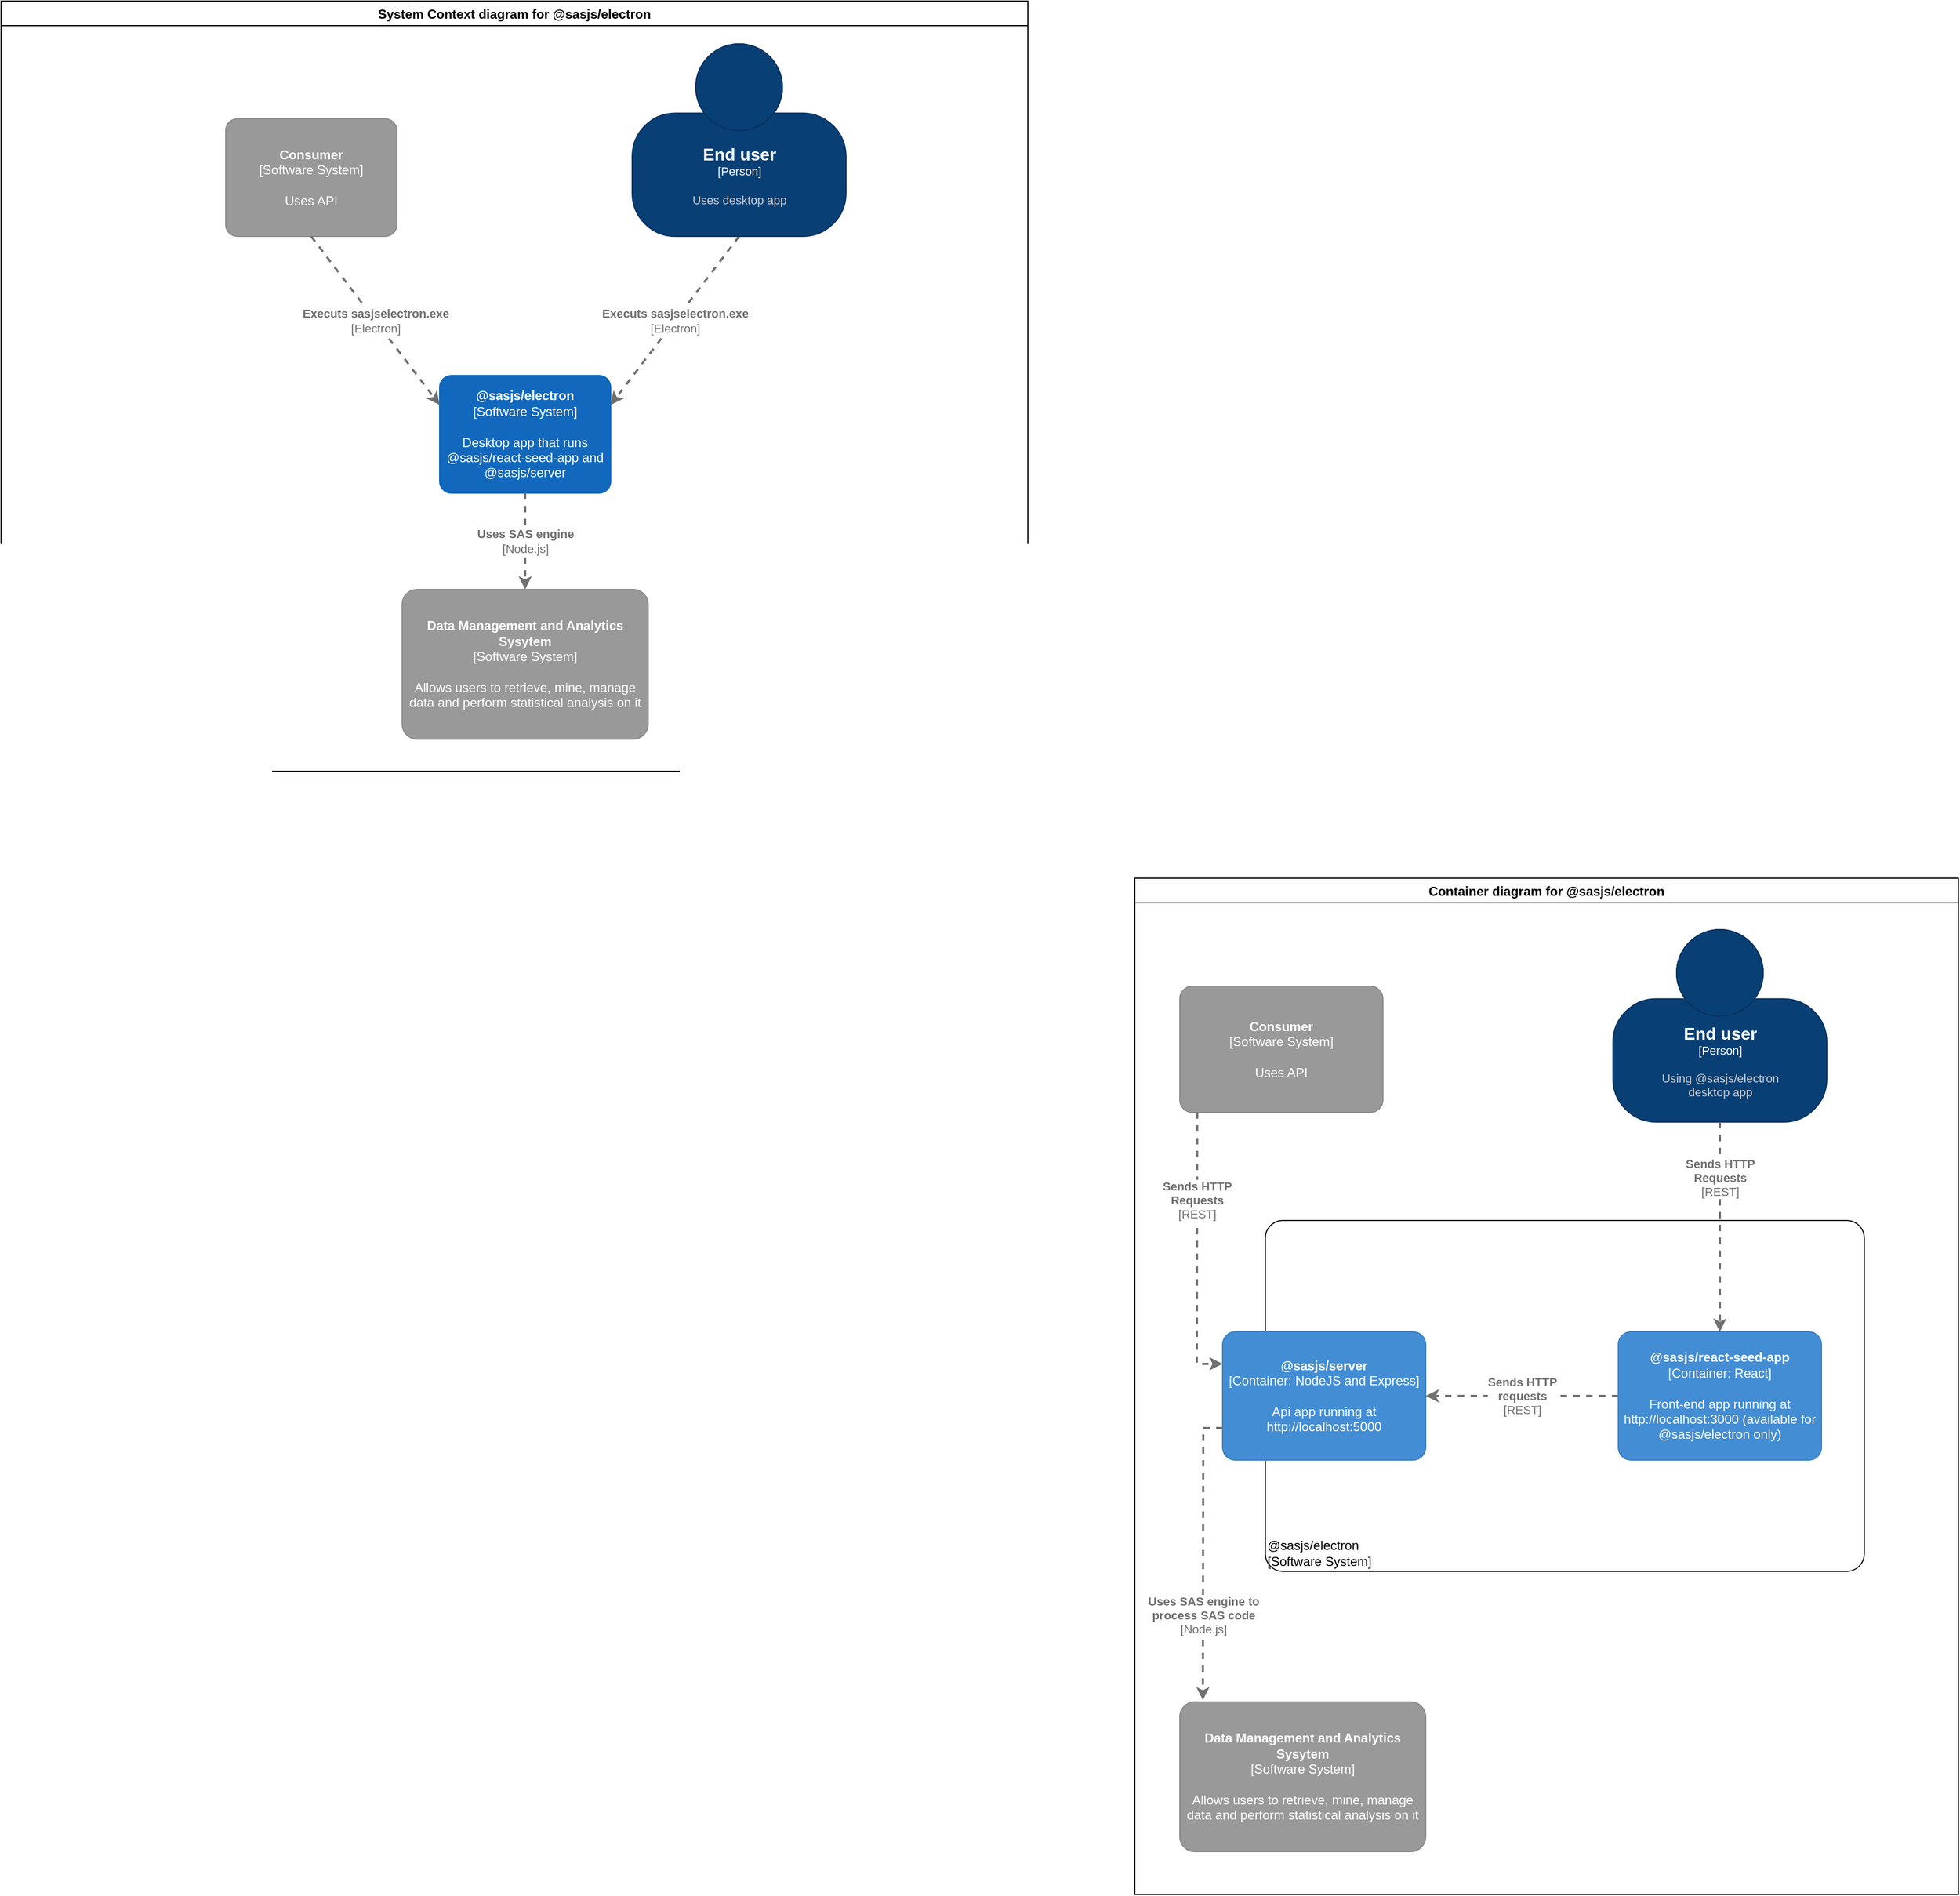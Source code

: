 <mxfile>
    <diagram id="pOPtCVnejUB5Fbz1HXnR" name="C4">
        <mxGraphModel dx="4656" dy="3758" grid="1" gridSize="10" guides="1" tooltips="1" connect="1" arrows="1" fold="1" page="1" pageScale="1" pageWidth="1100" pageHeight="850" math="0" shadow="0">
            <root>
                <mxCell id="jJNTHtZC5VIiGByQmmp6-0"/>
                <mxCell id="jJNTHtZC5VIiGByQmmp6-1" parent="jJNTHtZC5VIiGByQmmp6-0"/>
                <mxCell id="N6SJGj2_o36aXwdBNasJ-0" value="System Context diagram for @sasjs/electron" style="swimlane;" vertex="1" parent="jJNTHtZC5VIiGByQmmp6-1">
                    <mxGeometry x="70" y="-790" width="960" height="720" as="geometry"/>
                </mxCell>
                <object placeholders="1" c4Name="@sasjs/electron" c4Type="Software System" c4Description="Desktop app that runs @sasjs/react-seed-app and @sasjs/server" label="&lt;b&gt;%c4Name%&lt;/b&gt;&lt;div&gt;[%c4Type%]&lt;/div&gt;&lt;br&gt;&lt;div&gt;%c4Description%&lt;/div&gt;" id="N6SJGj2_o36aXwdBNasJ-1">
                    <mxCell style="rounded=1;whiteSpace=wrap;html=1;labelBackgroundColor=none;fillColor=#1168BD;fontColor=#ffffff;align=center;arcSize=10;strokeColor=#1168BD;metaEdit=1;metaData={&quot;c4Type&quot;:{&quot;editable&quot;:false}};points=[[0.25,0,0],[0.5,0,0],[0.75,0,0],[1,0.25,0],[1,0.5,0],[1,0.75,0],[0.75,1,0],[0.5,1,0],[0.25,1,0],[0,0.75,0],[0,0.5,0],[0,0.25,0]];" vertex="1" parent="N6SJGj2_o36aXwdBNasJ-0">
                        <mxGeometry x="410" y="350" width="160" height="110" as="geometry"/>
                    </mxCell>
                </object>
                <object placeholders="1" c4Type="Relationship" c4Technology="Electron" c4Description="Executs sasjselectron.exe" label="&lt;div style=&quot;text-align: left&quot;&gt;&lt;div style=&quot;text-align: center&quot;&gt;&lt;b&gt;%c4Description%&lt;/b&gt;&lt;/div&gt;&lt;div style=&quot;text-align: center&quot;&gt;[%c4Technology%]&lt;/div&gt;&lt;/div&gt;" id="N6SJGj2_o36aXwdBNasJ-2">
                    <mxCell style="edgeStyle=none;rounded=0;html=1;jettySize=auto;orthogonalLoop=1;strokeColor=#707070;strokeWidth=2;fontColor=#707070;jumpStyle=none;dashed=1;metaEdit=1;metaData={&quot;c4Type&quot;:{&quot;editable&quot;:false}};exitX=0.5;exitY=1;exitDx=0;exitDy=0;exitPerimeter=0;entryX=1;entryY=0.25;entryDx=0;entryDy=0;entryPerimeter=0;" edge="1" parent="N6SJGj2_o36aXwdBNasJ-0" source="N6SJGj2_o36aXwdBNasJ-3" target="N6SJGj2_o36aXwdBNasJ-1">
                        <mxGeometry width="160" relative="1" as="geometry">
                            <mxPoint x="480" y="220" as="sourcePoint"/>
                            <mxPoint x="480" y="310" as="targetPoint"/>
                        </mxGeometry>
                    </mxCell>
                </object>
                <object placeholders="1" c4Name="End user" c4Type="Person" c4Description="Uses desktop app" label="&lt;font style=&quot;font-size: 16px&quot;&gt;&lt;b&gt;%c4Name%&lt;/b&gt;&lt;/font&gt;&lt;div&gt;[%c4Type%]&lt;/div&gt;&lt;br&gt;&lt;div&gt;&lt;font style=&quot;font-size: 11px&quot;&gt;&lt;font color=&quot;#cccccc&quot;&gt;%c4Description%&lt;/font&gt;&lt;/div&gt;" id="N6SJGj2_o36aXwdBNasJ-3">
                    <mxCell style="html=1;fontSize=11;dashed=0;whitespace=wrap;fillColor=#083F75;strokeColor=#06315C;fontColor=#ffffff;shape=mxgraph.c4.person2;align=center;metaEdit=1;points=[[0.5,0,0],[1,0.5,0],[1,0.75,0],[0.75,1,0],[0.5,1,0],[0.25,1,0],[0,0.75,0],[0,0.5,0]];resizable=0;" vertex="1" parent="N6SJGj2_o36aXwdBNasJ-0">
                        <mxGeometry x="590" y="40" width="200" height="180" as="geometry"/>
                    </mxCell>
                </object>
                <object placeholders="1" c4Name="Consumer" c4Type="Software System" c4Description="Uses API" label="&lt;b&gt;%c4Name%&lt;/b&gt;&lt;div&gt;[%c4Type%]&lt;/div&gt;&lt;br&gt;&lt;div&gt;%c4Description%&lt;/div&gt;" id="N6SJGj2_o36aXwdBNasJ-4">
                    <mxCell style="rounded=1;whiteSpace=wrap;html=1;labelBackgroundColor=none;fillColor=#999999;fontColor=#ffffff;align=center;arcSize=10;strokeColor=#8A8A8A;metaEdit=1;metaData={&quot;c4Type&quot;:{&quot;editable&quot;:false}};points=[[0.25,0,0],[0.5,0,0],[0.75,0,0],[1,0.25,0],[1,0.5,0],[1,0.75,0],[0.75,1,0],[0.5,1,0],[0.25,1,0],[0,0.75,0],[0,0.5,0],[0,0.25,0]];" vertex="1" parent="N6SJGj2_o36aXwdBNasJ-0">
                        <mxGeometry x="210" y="110" width="160" height="110.0" as="geometry"/>
                    </mxCell>
                </object>
                <object placeholders="1" c4Type="Relationship" c4Technology="Electron" c4Description="Executs sasjselectron.exe" label="&lt;div style=&quot;text-align: left&quot;&gt;&lt;div style=&quot;text-align: center&quot;&gt;&lt;b&gt;%c4Description%&lt;/b&gt;&lt;/div&gt;&lt;div style=&quot;text-align: center&quot;&gt;[%c4Technology%]&lt;/div&gt;&lt;/div&gt;" id="N6SJGj2_o36aXwdBNasJ-5">
                    <mxCell style="edgeStyle=none;rounded=0;html=1;jettySize=auto;orthogonalLoop=1;strokeColor=#707070;strokeWidth=2;fontColor=#707070;jumpStyle=none;dashed=1;metaEdit=1;metaData={&quot;c4Type&quot;:{&quot;editable&quot;:false}};entryX=0;entryY=0.25;entryDx=0;entryDy=0;entryPerimeter=0;exitX=0.5;exitY=1;exitDx=0;exitDy=0;exitPerimeter=0;" edge="1" parent="N6SJGj2_o36aXwdBNasJ-0" source="N6SJGj2_o36aXwdBNasJ-4" target="N6SJGj2_o36aXwdBNasJ-1">
                        <mxGeometry width="160" relative="1" as="geometry">
                            <mxPoint x="290" y="230" as="sourcePoint"/>
                            <mxPoint x="490.5" y="360" as="targetPoint"/>
                        </mxGeometry>
                    </mxCell>
                </object>
                <object placeholders="1" c4Name="Data Management and Analytics Sysytem" c4Type="Software System" c4Description="Allows users to retrieve, mine, manage data and perform statistical analysis on it" label="&lt;b&gt;%c4Name%&lt;/b&gt;&lt;div&gt;[%c4Type%]&lt;/div&gt;&lt;br&gt;&lt;div&gt;%c4Description%&lt;/div&gt;" id="N6SJGj2_o36aXwdBNasJ-6">
                    <mxCell style="rounded=1;whiteSpace=wrap;html=1;labelBackgroundColor=none;fillColor=#999999;fontColor=#ffffff;align=center;arcSize=10;strokeColor=#8A8A8A;metaEdit=1;metaData={&quot;c4Type&quot;:{&quot;editable&quot;:false}};points=[[0.25,0,0],[0.5,0,0],[0.75,0,0],[1,0.25,0],[1,0.5,0],[1,0.75,0],[0.75,1,0],[0.5,1,0],[0.25,1,0],[0,0.75,0],[0,0.5,0],[0,0.25,0]];" vertex="1" parent="N6SJGj2_o36aXwdBNasJ-0">
                        <mxGeometry x="375" y="550" width="230" height="140" as="geometry"/>
                    </mxCell>
                </object>
                <object placeholders="1" c4Type="Relationship" c4Technology="Node.js" c4Description="Uses SAS engine" label="&lt;div style=&quot;text-align: left&quot;&gt;&lt;div style=&quot;text-align: center&quot;&gt;&lt;b&gt;%c4Description%&lt;/b&gt;&lt;/div&gt;&lt;div style=&quot;text-align: center&quot;&gt;[%c4Technology%]&lt;/div&gt;&lt;/div&gt;" id="N6SJGj2_o36aXwdBNasJ-7">
                    <mxCell style="edgeStyle=none;rounded=0;html=1;jettySize=auto;orthogonalLoop=1;strokeColor=#707070;strokeWidth=2;fontColor=#707070;jumpStyle=none;dashed=1;metaEdit=1;metaData={&quot;c4Type&quot;:{&quot;editable&quot;:false}};exitX=0.5;exitY=1;exitDx=0;exitDy=0;exitPerimeter=0;entryX=0.5;entryY=0;entryDx=0;entryDy=0;entryPerimeter=0;" edge="1" parent="N6SJGj2_o36aXwdBNasJ-0" source="N6SJGj2_o36aXwdBNasJ-1" target="N6SJGj2_o36aXwdBNasJ-6">
                        <mxGeometry width="160" relative="1" as="geometry">
                            <mxPoint x="700" y="230" as="sourcePoint"/>
                            <mxPoint x="580" y="387.5" as="targetPoint"/>
                        </mxGeometry>
                    </mxCell>
                </object>
                <mxCell id="IxEXFnW5yu4lnDkfwhdB-0" value="Container diagram for @sasjs/electron" style="swimlane;" vertex="1" parent="jJNTHtZC5VIiGByQmmp6-1">
                    <mxGeometry x="1130" y="30" width="770" height="950" as="geometry"/>
                </mxCell>
                <object placeholders="1" c4Name="@sasjs/electron" c4Type="ExecutionEnvironment" c4Application="Software System" label="&lt;div style=&quot;text-align: left&quot;&gt;%c4Name%&lt;/div&gt;&lt;div style=&quot;text-align: left&quot;&gt;[%c4Application%]&lt;/div&gt;" id="IxEXFnW5yu4lnDkfwhdB-1">
                    <mxCell style="rounded=1;whiteSpace=wrap;html=1;labelBackgroundColor=none;fillColor=#ffffff;fontColor=#000000;align=left;arcSize=5;strokeColor=#000000;verticalAlign=bottom;metaEdit=1;metaData={&quot;c4Type&quot;:{&quot;editable&quot;:false}};points=[[0.25,0,0],[0.5,0,0],[0.75,0,0],[1,0.25,0],[1,0.5,0],[1,0.75,0],[0.75,1,0],[0.5,1,0],[0.25,1,0],[0,0.75,0],[0,0.5,0],[0,0.25,0]];" vertex="1" parent="IxEXFnW5yu4lnDkfwhdB-0">
                        <mxGeometry x="122" y="320" width="560" height="328" as="geometry"/>
                    </mxCell>
                </object>
                <object placeholders="1" c4Name="Consumer" c4Type="Software System" c4Description="Uses API" label="&lt;b&gt;%c4Name%&lt;/b&gt;&lt;div&gt;[%c4Type%]&lt;/div&gt;&lt;br&gt;&lt;div&gt;%c4Description%&lt;/div&gt;" id="IxEXFnW5yu4lnDkfwhdB-2">
                    <mxCell style="rounded=1;whiteSpace=wrap;html=1;labelBackgroundColor=none;fillColor=#999999;fontColor=#ffffff;align=center;arcSize=10;strokeColor=#8A8A8A;metaEdit=1;metaData={&quot;c4Type&quot;:{&quot;editable&quot;:false}};points=[[0.25,0,0],[0.5,0,0],[0.75,0,0],[1,0.25,0],[1,0.5,0],[1,0.75,0],[0.75,1,0],[0.5,1,0],[0.25,1,0],[0,0.75,0],[0,0.5,0],[0,0.25,0]];" vertex="1" parent="IxEXFnW5yu4lnDkfwhdB-0">
                        <mxGeometry x="42" y="101" width="190" height="118" as="geometry"/>
                    </mxCell>
                </object>
                <object placeholders="1" c4Name="@sasjs/server" c4Type="Container" c4Technology="NodeJS and Express" c4Description="Api app running at http://localhost:5000" label="&lt;b&gt;%c4Name%&lt;/b&gt;&lt;div&gt;[%c4Type%: %c4Technology%]&lt;/div&gt;&lt;br&gt;&lt;div&gt;%c4Description%&lt;/div&gt;" id="IxEXFnW5yu4lnDkfwhdB-3">
                    <mxCell style="rounded=1;whiteSpace=wrap;html=1;labelBackgroundColor=none;fillColor=#438DD5;fontColor=#ffffff;align=center;arcSize=10;strokeColor=#3C7FC0;metaEdit=1;metaData={&quot;c4Type&quot;:{&quot;editable&quot;:false}};points=[[0.25,0,0],[0.5,0,0],[0.75,0,0],[1,0.25,0],[1,0.5,0],[1,0.75,0],[0.75,1,0],[0.5,1,0],[0.25,1,0],[0,0.75,0],[0,0.5,0],[0,0.25,0]];" vertex="1" parent="IxEXFnW5yu4lnDkfwhdB-0">
                        <mxGeometry x="82" y="424" width="190" height="120" as="geometry"/>
                    </mxCell>
                </object>
                <object placeholders="1" c4Type="Relationship" c4Technology="REST" c4Description="Sends HTTP&#10;Requests" label="&lt;div style=&quot;text-align: left&quot;&gt;&lt;div style=&quot;text-align: center&quot;&gt;&lt;b&gt;%c4Description%&lt;/b&gt;&lt;/div&gt;&lt;div style=&quot;text-align: center&quot;&gt;[%c4Technology%]&lt;/div&gt;&lt;/div&gt;" id="IxEXFnW5yu4lnDkfwhdB-4">
                    <mxCell style="edgeStyle=none;rounded=0;html=1;entryX=0;entryY=0.25;jettySize=auto;orthogonalLoop=1;strokeColor=#707070;strokeWidth=2;fontColor=#707070;jumpStyle=none;dashed=1;metaEdit=1;metaData={&quot;c4Type&quot;:{&quot;editable&quot;:false}};exitX=0.086;exitY=0.999;exitDx=0;exitDy=0;exitPerimeter=0;entryDx=0;entryDy=0;entryPerimeter=0;" edge="1" parent="IxEXFnW5yu4lnDkfwhdB-0" source="IxEXFnW5yu4lnDkfwhdB-2" target="IxEXFnW5yu4lnDkfwhdB-3">
                        <mxGeometry x="-0.369" width="160" relative="1" as="geometry">
                            <mxPoint x="142" y="62" as="sourcePoint"/>
                            <mxPoint x="302" y="62" as="targetPoint"/>
                            <Array as="points">
                                <mxPoint x="58" y="454"/>
                            </Array>
                            <mxPoint as="offset"/>
                        </mxGeometry>
                    </mxCell>
                </object>
                <object placeholders="1" c4Name="@sasjs/react-seed-app" c4Type="Container" c4Technology="React" c4Description="Front-end app running at http://localhost:3000 (available for @sasjs/electron only)" label="&lt;b&gt;%c4Name%&lt;/b&gt;&lt;div&gt;[%c4Type%: %c4Technology%]&lt;/div&gt;&lt;br&gt;&lt;div&gt;%c4Description%&lt;/div&gt;" id="IxEXFnW5yu4lnDkfwhdB-5">
                    <mxCell style="rounded=1;whiteSpace=wrap;html=1;labelBackgroundColor=none;fillColor=#438DD5;fontColor=#ffffff;align=center;arcSize=10;strokeColor=#3C7FC0;metaEdit=1;metaData={&quot;c4Type&quot;:{&quot;editable&quot;:false}};points=[[0.25,0,0],[0.5,0,0],[0.75,0,0],[1,0.25,0],[1,0.5,0],[1,0.75,0],[0.75,1,0],[0.5,1,0],[0.25,1,0],[0,0.75,0],[0,0.5,0],[0,0.25,0]];" vertex="1" parent="IxEXFnW5yu4lnDkfwhdB-0">
                        <mxGeometry x="452" y="424" width="190" height="120" as="geometry"/>
                    </mxCell>
                </object>
                <object placeholders="1" c4Type="Relationship" c4Technology="REST" c4Description="Sends HTTP&#10;requests" label="&lt;div style=&quot;text-align: left&quot;&gt;&lt;div style=&quot;text-align: center&quot;&gt;&lt;b&gt;%c4Description%&lt;/b&gt;&lt;/div&gt;&lt;div style=&quot;text-align: center&quot;&gt;[%c4Technology%]&lt;/div&gt;&lt;/div&gt;" id="IxEXFnW5yu4lnDkfwhdB-6">
                    <mxCell style="edgeStyle=none;rounded=0;html=1;entryX=1;entryY=0.5;jettySize=auto;orthogonalLoop=1;strokeColor=#707070;strokeWidth=2;fontColor=#707070;jumpStyle=none;dashed=1;metaEdit=1;metaData={&quot;c4Type&quot;:{&quot;editable&quot;:false}};exitX=0;exitY=0.5;exitDx=0;exitDy=0;exitPerimeter=0;entryDx=0;entryDy=0;entryPerimeter=0;" edge="1" parent="IxEXFnW5yu4lnDkfwhdB-0" source="IxEXFnW5yu4lnDkfwhdB-5" target="IxEXFnW5yu4lnDkfwhdB-3">
                        <mxGeometry width="160" relative="1" as="geometry">
                            <mxPoint x="402" y="554" as="sourcePoint"/>
                            <mxPoint x="602" y="554" as="targetPoint"/>
                            <Array as="points"/>
                        </mxGeometry>
                    </mxCell>
                </object>
                <object placeholders="1" c4Name="End user" c4Type="Person" c4Description="Using @sasjs/electron &#10;desktop app" label="&lt;font style=&quot;font-size: 16px&quot;&gt;&lt;b&gt;%c4Name%&lt;/b&gt;&lt;/font&gt;&lt;div&gt;[%c4Type%]&lt;/div&gt;&lt;br&gt;&lt;div&gt;&lt;font style=&quot;font-size: 11px&quot;&gt;&lt;font color=&quot;#cccccc&quot;&gt;%c4Description%&lt;/font&gt;&lt;/div&gt;" id="IxEXFnW5yu4lnDkfwhdB-7">
                    <mxCell style="html=1;fontSize=11;dashed=0;whitespace=wrap;fillColor=#083F75;strokeColor=#06315C;fontColor=#ffffff;shape=mxgraph.c4.person2;align=center;metaEdit=1;points=[[0.5,0,0],[1,0.5,0],[1,0.75,0],[0.75,1,0],[0.5,1,0],[0.25,1,0],[0,0.75,0],[0,0.5,0]];resizable=0;" vertex="1" parent="IxEXFnW5yu4lnDkfwhdB-0">
                        <mxGeometry x="447" y="48" width="200" height="180" as="geometry"/>
                    </mxCell>
                </object>
                <object placeholders="1" c4Type="Relationship" c4Technology="REST" c4Description="Sends HTTP&#10;Requests" label="&lt;div style=&quot;text-align: left&quot;&gt;&lt;div style=&quot;text-align: center&quot;&gt;&lt;b&gt;%c4Description%&lt;/b&gt;&lt;/div&gt;&lt;div style=&quot;text-align: center&quot;&gt;[%c4Technology%]&lt;/div&gt;&lt;/div&gt;" id="IxEXFnW5yu4lnDkfwhdB-8">
                    <mxCell style="edgeStyle=none;rounded=0;html=1;entryX=0.5;entryY=0;jettySize=auto;orthogonalLoop=1;strokeColor=#707070;strokeWidth=2;fontColor=#707070;jumpStyle=none;dashed=1;metaEdit=1;metaData={&quot;c4Type&quot;:{&quot;editable&quot;:false}};exitX=0.5;exitY=1;exitDx=0;exitDy=0;exitPerimeter=0;entryDx=0;entryDy=0;entryPerimeter=0;" edge="1" parent="IxEXFnW5yu4lnDkfwhdB-0" source="IxEXFnW5yu4lnDkfwhdB-7" target="IxEXFnW5yu4lnDkfwhdB-5">
                        <mxGeometry x="-0.469" width="160" relative="1" as="geometry">
                            <mxPoint x="68.34" y="228.882" as="sourcePoint"/>
                            <mxPoint x="92" y="494" as="targetPoint"/>
                            <Array as="points"/>
                            <mxPoint as="offset"/>
                        </mxGeometry>
                    </mxCell>
                </object>
                <object placeholders="1" c4Name="Data Management and Analytics Sysytem" c4Type="Software System" c4Description="Allows users to retrieve, mine, manage data and perform statistical analysis on it" label="&lt;b&gt;%c4Name%&lt;/b&gt;&lt;div&gt;[%c4Type%]&lt;/div&gt;&lt;br&gt;&lt;div&gt;%c4Description%&lt;/div&gt;" id="IxEXFnW5yu4lnDkfwhdB-9">
                    <mxCell style="rounded=1;whiteSpace=wrap;html=1;labelBackgroundColor=none;fillColor=#999999;fontColor=#ffffff;align=center;arcSize=10;strokeColor=#8A8A8A;metaEdit=1;metaData={&quot;c4Type&quot;:{&quot;editable&quot;:false}};points=[[0.25,0,0],[0.5,0,0],[0.75,0,0],[1,0.25,0],[1,0.5,0],[1,0.75,0],[0.75,1,0],[0.5,1,0],[0.25,1,0],[0,0.75,0],[0,0.5,0],[0,0.25,0]];" vertex="1" parent="IxEXFnW5yu4lnDkfwhdB-0">
                        <mxGeometry x="42" y="770" width="230" height="140" as="geometry"/>
                    </mxCell>
                </object>
                <object placeholders="1" c4Type="Relationship" c4Technology="Node.js" c4Description="Uses SAS engine to &#10;process SAS code" label="&lt;div style=&quot;text-align: left&quot;&gt;&lt;div style=&quot;text-align: center&quot;&gt;&lt;b&gt;%c4Description%&lt;/b&gt;&lt;/div&gt;&lt;div style=&quot;text-align: center&quot;&gt;[%c4Technology%]&lt;/div&gt;&lt;/div&gt;" id="IxEXFnW5yu4lnDkfwhdB-10">
                    <mxCell style="edgeStyle=none;rounded=0;html=1;entryX=0.094;entryY=-0.011;jettySize=auto;orthogonalLoop=1;strokeColor=#707070;strokeWidth=2;fontColor=#707070;jumpStyle=none;dashed=1;metaEdit=1;metaData={&quot;c4Type&quot;:{&quot;editable&quot;:false}};exitX=0;exitY=0.75;exitDx=0;exitDy=0;exitPerimeter=0;entryDx=0;entryDy=0;entryPerimeter=0;" edge="1" parent="IxEXFnW5yu4lnDkfwhdB-0" source="IxEXFnW5yu4lnDkfwhdB-3" target="IxEXFnW5yu4lnDkfwhdB-9">
                        <mxGeometry x="0.424" width="160" relative="1" as="geometry">
                            <mxPoint x="68.34" y="228.882" as="sourcePoint"/>
                            <mxPoint x="92" y="464" as="targetPoint"/>
                            <Array as="points">
                                <mxPoint x="64" y="514"/>
                            </Array>
                            <mxPoint y="-1" as="offset"/>
                        </mxGeometry>
                    </mxCell>
                </object>
            </root>
        </mxGraphModel>
    </diagram>
    <diagram id="7g7bPDUWOPcJkS6E-2R7" name="Context">
        <mxGraphModel dx="1967" dy="1819" grid="1" gridSize="10" guides="1" tooltips="1" connect="1" arrows="1" fold="1" page="1" pageScale="1" pageWidth="1100" pageHeight="850" math="0" shadow="0">
            <root>
                <mxCell id="0"/>
                <mxCell id="1" parent="0"/>
                <mxCell id="2" value="System Context diagram for @sasjs/electron" style="swimlane;" vertex="1" parent="1">
                    <mxGeometry x="70" y="-790" width="960" height="720" as="geometry"/>
                </mxCell>
                <object placeholders="1" c4Name="@sasjs/electron" c4Type="Software System" c4Description="Desktop app that runs @sasjs/react-seed-app and @sasjs/server" label="&lt;b&gt;%c4Name%&lt;/b&gt;&lt;div&gt;[%c4Type%]&lt;/div&gt;&lt;br&gt;&lt;div&gt;%c4Description%&lt;/div&gt;" id="6">
                    <mxCell style="rounded=1;whiteSpace=wrap;html=1;labelBackgroundColor=none;fillColor=#1168BD;fontColor=#ffffff;align=center;arcSize=10;strokeColor=#1168BD;metaEdit=1;metaData={&quot;c4Type&quot;:{&quot;editable&quot;:false}};points=[[0.25,0,0],[0.5,0,0],[0.75,0,0],[1,0.25,0],[1,0.5,0],[1,0.75,0],[0.75,1,0],[0.5,1,0],[0.25,1,0],[0,0.75,0],[0,0.5,0],[0,0.25,0]];" vertex="1" parent="2">
                        <mxGeometry x="410" y="350" width="160" height="110" as="geometry"/>
                    </mxCell>
                </object>
                <object placeholders="1" c4Type="Relationship" c4Technology="Electron" c4Description="Executs sasjselectron.exe" label="&lt;div style=&quot;text-align: left&quot;&gt;&lt;div style=&quot;text-align: center&quot;&gt;&lt;b&gt;%c4Description%&lt;/b&gt;&lt;/div&gt;&lt;div style=&quot;text-align: center&quot;&gt;[%c4Technology%]&lt;/div&gt;&lt;/div&gt;" id="7">
                    <mxCell style="edgeStyle=none;rounded=0;html=1;jettySize=auto;orthogonalLoop=1;strokeColor=#707070;strokeWidth=2;fontColor=#707070;jumpStyle=none;dashed=1;metaEdit=1;metaData={&quot;c4Type&quot;:{&quot;editable&quot;:false}};exitX=0.5;exitY=1;exitDx=0;exitDy=0;exitPerimeter=0;entryX=1;entryY=0.25;entryDx=0;entryDy=0;entryPerimeter=0;" edge="1" parent="2" source="u0NeWOXePLnOGBMT5Q-Q-7" target="6">
                        <mxGeometry width="160" relative="1" as="geometry">
                            <mxPoint x="480" y="220" as="sourcePoint"/>
                            <mxPoint x="480" y="310" as="targetPoint"/>
                        </mxGeometry>
                    </mxCell>
                </object>
                <object placeholders="1" c4Name="End user" c4Type="Person" c4Description="Uses desktop app" label="&lt;font style=&quot;font-size: 16px&quot;&gt;&lt;b&gt;%c4Name%&lt;/b&gt;&lt;/font&gt;&lt;div&gt;[%c4Type%]&lt;/div&gt;&lt;br&gt;&lt;div&gt;&lt;font style=&quot;font-size: 11px&quot;&gt;&lt;font color=&quot;#cccccc&quot;&gt;%c4Description%&lt;/font&gt;&lt;/div&gt;" id="u0NeWOXePLnOGBMT5Q-Q-7">
                    <mxCell style="html=1;fontSize=11;dashed=0;whitespace=wrap;fillColor=#083F75;strokeColor=#06315C;fontColor=#ffffff;shape=mxgraph.c4.person2;align=center;metaEdit=1;points=[[0.5,0,0],[1,0.5,0],[1,0.75,0],[0.75,1,0],[0.5,1,0],[0.25,1,0],[0,0.75,0],[0,0.5,0]];resizable=0;" vertex="1" parent="2">
                        <mxGeometry x="590" y="40" width="200" height="180" as="geometry"/>
                    </mxCell>
                </object>
                <object placeholders="1" c4Name="Consumer" c4Type="Software System" c4Description="Uses API" label="&lt;b&gt;%c4Name%&lt;/b&gt;&lt;div&gt;[%c4Type%]&lt;/div&gt;&lt;br&gt;&lt;div&gt;%c4Description%&lt;/div&gt;" id="daed0Ngk8CUrGi1ykR1w-7">
                    <mxCell style="rounded=1;whiteSpace=wrap;html=1;labelBackgroundColor=none;fillColor=#999999;fontColor=#ffffff;align=center;arcSize=10;strokeColor=#8A8A8A;metaEdit=1;metaData={&quot;c4Type&quot;:{&quot;editable&quot;:false}};points=[[0.25,0,0],[0.5,0,0],[0.75,0,0],[1,0.25,0],[1,0.5,0],[1,0.75,0],[0.75,1,0],[0.5,1,0],[0.25,1,0],[0,0.75,0],[0,0.5,0],[0,0.25,0]];" vertex="1" parent="2">
                        <mxGeometry x="210" y="110" width="160" height="110.0" as="geometry"/>
                    </mxCell>
                </object>
                <object placeholders="1" c4Type="Relationship" c4Technology="Electron" c4Description="Executs sasjselectron.exe" label="&lt;div style=&quot;text-align: left&quot;&gt;&lt;div style=&quot;text-align: center&quot;&gt;&lt;b&gt;%c4Description%&lt;/b&gt;&lt;/div&gt;&lt;div style=&quot;text-align: center&quot;&gt;[%c4Technology%]&lt;/div&gt;&lt;/div&gt;" id="daed0Ngk8CUrGi1ykR1w-8">
                    <mxCell style="edgeStyle=none;rounded=0;html=1;jettySize=auto;orthogonalLoop=1;strokeColor=#707070;strokeWidth=2;fontColor=#707070;jumpStyle=none;dashed=1;metaEdit=1;metaData={&quot;c4Type&quot;:{&quot;editable&quot;:false}};entryX=0;entryY=0.25;entryDx=0;entryDy=0;entryPerimeter=0;exitX=0.5;exitY=1;exitDx=0;exitDy=0;exitPerimeter=0;" edge="1" parent="2" source="daed0Ngk8CUrGi1ykR1w-7" target="6">
                        <mxGeometry width="160" relative="1" as="geometry">
                            <mxPoint x="290" y="230" as="sourcePoint"/>
                            <mxPoint x="490.5" y="360" as="targetPoint"/>
                        </mxGeometry>
                    </mxCell>
                </object>
                <object placeholders="1" c4Name="Data Management and Analytics Sysytem" c4Type="Software System" c4Description="Allows users to retrieve, mine, manage data and perform statistical analysis on it" label="&lt;b&gt;%c4Name%&lt;/b&gt;&lt;div&gt;[%c4Type%]&lt;/div&gt;&lt;br&gt;&lt;div&gt;%c4Description%&lt;/div&gt;" id="uUGWOQk_OBMFJrJqH3op-7">
                    <mxCell style="rounded=1;whiteSpace=wrap;html=1;labelBackgroundColor=none;fillColor=#999999;fontColor=#ffffff;align=center;arcSize=10;strokeColor=#8A8A8A;metaEdit=1;metaData={&quot;c4Type&quot;:{&quot;editable&quot;:false}};points=[[0.25,0,0],[0.5,0,0],[0.75,0,0],[1,0.25,0],[1,0.5,0],[1,0.75,0],[0.75,1,0],[0.5,1,0],[0.25,1,0],[0,0.75,0],[0,0.5,0],[0,0.25,0]];" vertex="1" parent="2">
                        <mxGeometry x="375" y="550" width="230" height="140" as="geometry"/>
                    </mxCell>
                </object>
                <object placeholders="1" c4Type="Relationship" c4Technology="Node.js" c4Description="Uses SAS engine" label="&lt;div style=&quot;text-align: left&quot;&gt;&lt;div style=&quot;text-align: center&quot;&gt;&lt;b&gt;%c4Description%&lt;/b&gt;&lt;/div&gt;&lt;div style=&quot;text-align: center&quot;&gt;[%c4Technology%]&lt;/div&gt;&lt;/div&gt;" id="uUGWOQk_OBMFJrJqH3op-8">
                    <mxCell style="edgeStyle=none;rounded=0;html=1;jettySize=auto;orthogonalLoop=1;strokeColor=#707070;strokeWidth=2;fontColor=#707070;jumpStyle=none;dashed=1;metaEdit=1;metaData={&quot;c4Type&quot;:{&quot;editable&quot;:false}};exitX=0.5;exitY=1;exitDx=0;exitDy=0;exitPerimeter=0;entryX=0.5;entryY=0;entryDx=0;entryDy=0;entryPerimeter=0;" edge="1" parent="2" source="6" target="uUGWOQk_OBMFJrJqH3op-7">
                        <mxGeometry width="160" relative="1" as="geometry">
                            <mxPoint x="700" y="230" as="sourcePoint"/>
                            <mxPoint x="580" y="387.5" as="targetPoint"/>
                        </mxGeometry>
                    </mxCell>
                </object>
            </root>
        </mxGraphModel>
    </diagram>
    <diagram id="w04kMpAFnBkMBbiZInKd" name="Container">
        <mxGraphModel dx="867" dy="969" grid="1" gridSize="10" guides="1" tooltips="1" connect="1" arrows="1" fold="1" page="1" pageScale="1" pageWidth="1100" pageHeight="850" math="0" shadow="0">
            <root>
                <mxCell id="E_zQNW2lnVS81U7Qj45o-0"/>
                <mxCell id="E_zQNW2lnVS81U7Qj45o-1" parent="E_zQNW2lnVS81U7Qj45o-0"/>
                <mxCell id="E_zQNW2lnVS81U7Qj45o-2" value="Container diagram for @sasjs/electron" style="swimlane;" vertex="1" parent="E_zQNW2lnVS81U7Qj45o-1">
                    <mxGeometry x="1130" y="30" width="770" height="950" as="geometry"/>
                </mxCell>
                <object placeholders="1" c4Name="@sasjs/electron" c4Type="ExecutionEnvironment" c4Application="Software System" label="&lt;div style=&quot;text-align: left&quot;&gt;%c4Name%&lt;/div&gt;&lt;div style=&quot;text-align: left&quot;&gt;[%c4Application%]&lt;/div&gt;" id="E_zQNW2lnVS81U7Qj45o-3">
                    <mxCell style="rounded=1;whiteSpace=wrap;html=1;labelBackgroundColor=none;fillColor=#ffffff;fontColor=#000000;align=left;arcSize=5;strokeColor=#000000;verticalAlign=bottom;metaEdit=1;metaData={&quot;c4Type&quot;:{&quot;editable&quot;:false}};points=[[0.25,0,0],[0.5,0,0],[0.75,0,0],[1,0.25,0],[1,0.5,0],[1,0.75,0],[0.75,1,0],[0.5,1,0],[0.25,1,0],[0,0.75,0],[0,0.5,0],[0,0.25,0]];" vertex="1" parent="E_zQNW2lnVS81U7Qj45o-2">
                        <mxGeometry x="122" y="320" width="560" height="328" as="geometry"/>
                    </mxCell>
                </object>
                <object placeholders="1" c4Name="Consumer" c4Type="Software System" c4Description="Uses API" label="&lt;b&gt;%c4Name%&lt;/b&gt;&lt;div&gt;[%c4Type%]&lt;/div&gt;&lt;br&gt;&lt;div&gt;%c4Description%&lt;/div&gt;" id="E_zQNW2lnVS81U7Qj45o-4">
                    <mxCell style="rounded=1;whiteSpace=wrap;html=1;labelBackgroundColor=none;fillColor=#999999;fontColor=#ffffff;align=center;arcSize=10;strokeColor=#8A8A8A;metaEdit=1;metaData={&quot;c4Type&quot;:{&quot;editable&quot;:false}};points=[[0.25,0,0],[0.5,0,0],[0.75,0,0],[1,0.25,0],[1,0.5,0],[1,0.75,0],[0.75,1,0],[0.5,1,0],[0.25,1,0],[0,0.75,0],[0,0.5,0],[0,0.25,0]];" vertex="1" parent="E_zQNW2lnVS81U7Qj45o-2">
                        <mxGeometry x="42" y="101" width="190" height="118" as="geometry"/>
                    </mxCell>
                </object>
                <object placeholders="1" c4Name="@sasjs/server" c4Type="Container" c4Technology="NodeJS and Express" c4Description="Api app running at http://localhost:5000" label="&lt;b&gt;%c4Name%&lt;/b&gt;&lt;div&gt;[%c4Type%: %c4Technology%]&lt;/div&gt;&lt;br&gt;&lt;div&gt;%c4Description%&lt;/div&gt;" id="E_zQNW2lnVS81U7Qj45o-5">
                    <mxCell style="rounded=1;whiteSpace=wrap;html=1;labelBackgroundColor=none;fillColor=#438DD5;fontColor=#ffffff;align=center;arcSize=10;strokeColor=#3C7FC0;metaEdit=1;metaData={&quot;c4Type&quot;:{&quot;editable&quot;:false}};points=[[0.25,0,0],[0.5,0,0],[0.75,0,0],[1,0.25,0],[1,0.5,0],[1,0.75,0],[0.75,1,0],[0.5,1,0],[0.25,1,0],[0,0.75,0],[0,0.5,0],[0,0.25,0]];" vertex="1" parent="E_zQNW2lnVS81U7Qj45o-2">
                        <mxGeometry x="82" y="424" width="190" height="120" as="geometry"/>
                    </mxCell>
                </object>
                <object placeholders="1" c4Type="Relationship" c4Technology="REST" c4Description="Sends HTTP&#10;Requests" label="&lt;div style=&quot;text-align: left&quot;&gt;&lt;div style=&quot;text-align: center&quot;&gt;&lt;b&gt;%c4Description%&lt;/b&gt;&lt;/div&gt;&lt;div style=&quot;text-align: center&quot;&gt;[%c4Technology%]&lt;/div&gt;&lt;/div&gt;" id="E_zQNW2lnVS81U7Qj45o-6">
                    <mxCell style="edgeStyle=none;rounded=0;html=1;entryX=0;entryY=0.25;jettySize=auto;orthogonalLoop=1;strokeColor=#707070;strokeWidth=2;fontColor=#707070;jumpStyle=none;dashed=1;metaEdit=1;metaData={&quot;c4Type&quot;:{&quot;editable&quot;:false}};exitX=0.086;exitY=0.999;exitDx=0;exitDy=0;exitPerimeter=0;entryDx=0;entryDy=0;entryPerimeter=0;" edge="1" parent="E_zQNW2lnVS81U7Qj45o-2" source="E_zQNW2lnVS81U7Qj45o-4" target="E_zQNW2lnVS81U7Qj45o-5">
                        <mxGeometry x="-0.369" width="160" relative="1" as="geometry">
                            <mxPoint x="142" y="62" as="sourcePoint"/>
                            <mxPoint x="302" y="62" as="targetPoint"/>
                            <Array as="points">
                                <mxPoint x="58" y="454"/>
                            </Array>
                            <mxPoint as="offset"/>
                        </mxGeometry>
                    </mxCell>
                </object>
                <object placeholders="1" c4Name="@sasjs/react-seed-app" c4Type="Container" c4Technology="React" c4Description="Front-end app running at http://localhost:3000 (available for @sasjs/electron only)" label="&lt;b&gt;%c4Name%&lt;/b&gt;&lt;div&gt;[%c4Type%: %c4Technology%]&lt;/div&gt;&lt;br&gt;&lt;div&gt;%c4Description%&lt;/div&gt;" id="E_zQNW2lnVS81U7Qj45o-7">
                    <mxCell style="rounded=1;whiteSpace=wrap;html=1;labelBackgroundColor=none;fillColor=#438DD5;fontColor=#ffffff;align=center;arcSize=10;strokeColor=#3C7FC0;metaEdit=1;metaData={&quot;c4Type&quot;:{&quot;editable&quot;:false}};points=[[0.25,0,0],[0.5,0,0],[0.75,0,0],[1,0.25,0],[1,0.5,0],[1,0.75,0],[0.75,1,0],[0.5,1,0],[0.25,1,0],[0,0.75,0],[0,0.5,0],[0,0.25,0]];" vertex="1" parent="E_zQNW2lnVS81U7Qj45o-2">
                        <mxGeometry x="452" y="424" width="190" height="120" as="geometry"/>
                    </mxCell>
                </object>
                <object placeholders="1" c4Type="Relationship" c4Technology="REST" c4Description="Sends HTTP&#10;requests" label="&lt;div style=&quot;text-align: left&quot;&gt;&lt;div style=&quot;text-align: center&quot;&gt;&lt;b&gt;%c4Description%&lt;/b&gt;&lt;/div&gt;&lt;div style=&quot;text-align: center&quot;&gt;[%c4Technology%]&lt;/div&gt;&lt;/div&gt;" id="zJ5pCyFr3KjjBAbwYytV-1">
                    <mxCell style="edgeStyle=none;rounded=0;html=1;entryX=1;entryY=0.5;jettySize=auto;orthogonalLoop=1;strokeColor=#707070;strokeWidth=2;fontColor=#707070;jumpStyle=none;dashed=1;metaEdit=1;metaData={&quot;c4Type&quot;:{&quot;editable&quot;:false}};exitX=0;exitY=0.5;exitDx=0;exitDy=0;exitPerimeter=0;entryDx=0;entryDy=0;entryPerimeter=0;" edge="1" parent="E_zQNW2lnVS81U7Qj45o-2" source="E_zQNW2lnVS81U7Qj45o-7" target="E_zQNW2lnVS81U7Qj45o-5">
                        <mxGeometry width="160" relative="1" as="geometry">
                            <mxPoint x="402" y="554" as="sourcePoint"/>
                            <mxPoint x="602" y="554" as="targetPoint"/>
                            <Array as="points"/>
                        </mxGeometry>
                    </mxCell>
                </object>
                <object placeholders="1" c4Name="End user" c4Type="Person" c4Description="Using @sasjs/electron &#10;desktop app" label="&lt;font style=&quot;font-size: 16px&quot;&gt;&lt;b&gt;%c4Name%&lt;/b&gt;&lt;/font&gt;&lt;div&gt;[%c4Type%]&lt;/div&gt;&lt;br&gt;&lt;div&gt;&lt;font style=&quot;font-size: 11px&quot;&gt;&lt;font color=&quot;#cccccc&quot;&gt;%c4Description%&lt;/font&gt;&lt;/div&gt;" id="_c0IfOFe7-yqZYI_OOq7-0">
                    <mxCell style="html=1;fontSize=11;dashed=0;whitespace=wrap;fillColor=#083F75;strokeColor=#06315C;fontColor=#ffffff;shape=mxgraph.c4.person2;align=center;metaEdit=1;points=[[0.5,0,0],[1,0.5,0],[1,0.75,0],[0.75,1,0],[0.5,1,0],[0.25,1,0],[0,0.75,0],[0,0.5,0]];resizable=0;" vertex="1" parent="E_zQNW2lnVS81U7Qj45o-2">
                        <mxGeometry x="447" y="48" width="200" height="180" as="geometry"/>
                    </mxCell>
                </object>
                <object placeholders="1" c4Type="Relationship" c4Technology="REST" c4Description="Sends HTTP&#10;Requests" label="&lt;div style=&quot;text-align: left&quot;&gt;&lt;div style=&quot;text-align: center&quot;&gt;&lt;b&gt;%c4Description%&lt;/b&gt;&lt;/div&gt;&lt;div style=&quot;text-align: center&quot;&gt;[%c4Technology%]&lt;/div&gt;&lt;/div&gt;" id="ELiuti-Bp1Qir3JEg7Hy-0">
                    <mxCell style="edgeStyle=none;rounded=0;html=1;entryX=0.5;entryY=0;jettySize=auto;orthogonalLoop=1;strokeColor=#707070;strokeWidth=2;fontColor=#707070;jumpStyle=none;dashed=1;metaEdit=1;metaData={&quot;c4Type&quot;:{&quot;editable&quot;:false}};exitX=0.5;exitY=1;exitDx=0;exitDy=0;exitPerimeter=0;entryDx=0;entryDy=0;entryPerimeter=0;" edge="1" parent="E_zQNW2lnVS81U7Qj45o-2" source="_c0IfOFe7-yqZYI_OOq7-0" target="E_zQNW2lnVS81U7Qj45o-7">
                        <mxGeometry x="-0.469" width="160" relative="1" as="geometry">
                            <mxPoint x="68.34" y="228.882" as="sourcePoint"/>
                            <mxPoint x="92" y="494" as="targetPoint"/>
                            <Array as="points"/>
                            <mxPoint as="offset"/>
                        </mxGeometry>
                    </mxCell>
                </object>
                <object placeholders="1" c4Name="Data Management and Analytics Sysytem" c4Type="Software System" c4Description="Allows users to retrieve, mine, manage data and perform statistical analysis on it" label="&lt;b&gt;%c4Name%&lt;/b&gt;&lt;div&gt;[%c4Type%]&lt;/div&gt;&lt;br&gt;&lt;div&gt;%c4Description%&lt;/div&gt;" id="E_zQNW2lnVS81U7Qj45o-9">
                    <mxCell style="rounded=1;whiteSpace=wrap;html=1;labelBackgroundColor=none;fillColor=#999999;fontColor=#ffffff;align=center;arcSize=10;strokeColor=#8A8A8A;metaEdit=1;metaData={&quot;c4Type&quot;:{&quot;editable&quot;:false}};points=[[0.25,0,0],[0.5,0,0],[0.75,0,0],[1,0.25,0],[1,0.5,0],[1,0.75,0],[0.75,1,0],[0.5,1,0],[0.25,1,0],[0,0.75,0],[0,0.5,0],[0,0.25,0]];" vertex="1" parent="E_zQNW2lnVS81U7Qj45o-2">
                        <mxGeometry x="42" y="770" width="230" height="140" as="geometry"/>
                    </mxCell>
                </object>
                <object placeholders="1" c4Type="Relationship" c4Technology="Node.js" c4Description="Uses SAS engine to &#10;process SAS code" label="&lt;div style=&quot;text-align: left&quot;&gt;&lt;div style=&quot;text-align: center&quot;&gt;&lt;b&gt;%c4Description%&lt;/b&gt;&lt;/div&gt;&lt;div style=&quot;text-align: center&quot;&gt;[%c4Technology%]&lt;/div&gt;&lt;/div&gt;" id="ELiuti-Bp1Qir3JEg7Hy-1">
                    <mxCell style="edgeStyle=none;rounded=0;html=1;entryX=0.094;entryY=-0.011;jettySize=auto;orthogonalLoop=1;strokeColor=#707070;strokeWidth=2;fontColor=#707070;jumpStyle=none;dashed=1;metaEdit=1;metaData={&quot;c4Type&quot;:{&quot;editable&quot;:false}};exitX=0;exitY=0.75;exitDx=0;exitDy=0;exitPerimeter=0;entryDx=0;entryDy=0;entryPerimeter=0;" edge="1" parent="E_zQNW2lnVS81U7Qj45o-2" source="E_zQNW2lnVS81U7Qj45o-5" target="E_zQNW2lnVS81U7Qj45o-9">
                        <mxGeometry x="0.424" width="160" relative="1" as="geometry">
                            <mxPoint x="68.34" y="228.882" as="sourcePoint"/>
                            <mxPoint x="92" y="464" as="targetPoint"/>
                            <Array as="points">
                                <mxPoint x="64" y="514"/>
                            </Array>
                            <mxPoint y="-1" as="offset"/>
                        </mxGeometry>
                    </mxCell>
                </object>
            </root>
        </mxGraphModel>
    </diagram>
</mxfile>